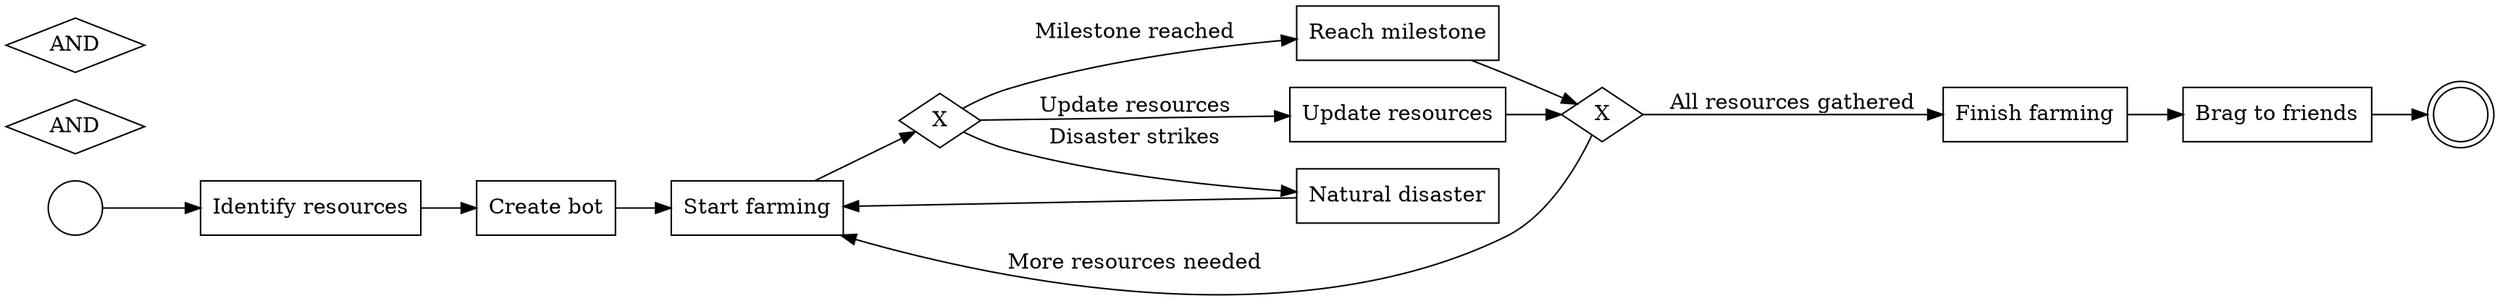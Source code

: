 digraph {
  rankdir=LR;
  "start_1"[shape=circle label=""];
  "end_1"[shape=doublecircle label=""];
  "Identify resources"[shape=rectangle];
  "Create bot"[shape=rectangle];
  "Start farming"[shape=rectangle];
  "Natural disaster"[shape=rectangle];
  "Reach milestone"[shape=rectangle];
  "Update resources"[shape=rectangle];
  "Finish farming"[shape=rectangle];
  "Brag to friends"[shape=rectangle];
  "seg_1"[shape=diamond label="X"];
  "seg_2"[shape=diamond label="X"];
  "spg_1"[shape=diamond label="AND"];
  "mpg_1"[shape=diamond label="AND"];
  
  "start_1" -> "Identify resources";
  "Identify resources" -> "Create bot";
  "Create bot" -> "Start farming";
  "Start farming" -> "seg_1";
  "seg_1" -> "Natural disaster"[label="Disaster strikes"];
  "seg_1" -> "Reach milestone"[label="Milestone reached"];
  "seg_1" -> "Update resources"[label="Update resources"];
  "Natural disaster" -> "Start farming";
  "Reach milestone" -> "seg_2";
  "Update resources" -> "seg_2";
  "seg_2" -> "Finish farming"[label="All resources gathered"];
  "seg_2" -> "Start farming"[label="More resources needed"];
  "Finish farming" -> "Brag to friends";
  "Brag to friends" -> "end_1";
}